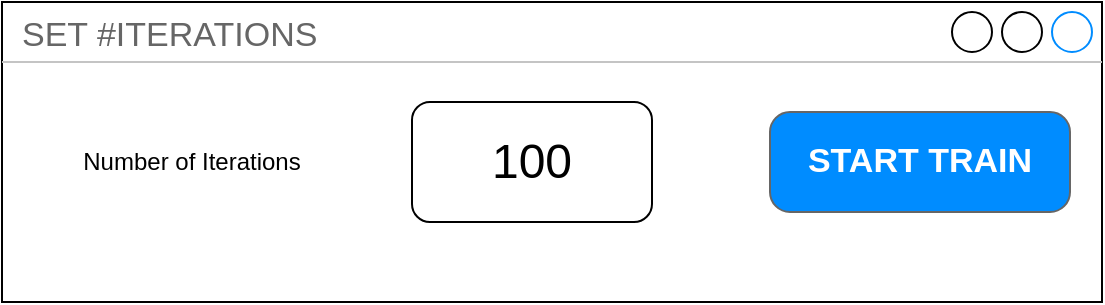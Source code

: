 <mxfile>
    <diagram name="Page-1" id="wer774QDCLdqPKFxQI3J">
        <mxGraphModel dx="694" dy="427" grid="1" gridSize="10" guides="1" tooltips="1" connect="1" arrows="1" fold="1" page="1" pageScale="1" pageWidth="827" pageHeight="1169" math="0" shadow="0">
            <root>
                <mxCell id="0"/>
                <mxCell id="1" parent="0"/>
                <mxCell id="6WH9wdnDkTbEMo3UKf4A-1" value="SET #ITERATIONS" style="strokeWidth=1;shadow=0;dashed=0;align=center;html=1;shape=mxgraph.mockup.containers.window;align=left;verticalAlign=top;spacingLeft=8;strokeColor2=#008cff;strokeColor3=#c4c4c4;fontColor=#666666;mainText=;fontSize=17;labelBackgroundColor=none;whiteSpace=wrap;" parent="1" vertex="1">
                    <mxGeometry x="130" y="50" width="550" height="150" as="geometry"/>
                </mxCell>
                <mxCell id="6WH9wdnDkTbEMo3UKf4A-3" value="Number of Iterations" style="text;html=1;strokeColor=none;fillColor=none;align=center;verticalAlign=middle;whiteSpace=wrap;rounded=0;" parent="1" vertex="1">
                    <mxGeometry x="150" y="115" width="150" height="30" as="geometry"/>
                </mxCell>
                <mxCell id="6WH9wdnDkTbEMo3UKf4A-4" value="START TRAIN" style="strokeWidth=1;shadow=0;dashed=0;align=center;html=1;shape=mxgraph.mockup.buttons.button;strokeColor=#666666;fontColor=#ffffff;mainText=;buttonStyle=round;fontSize=17;fontStyle=1;fillColor=#008cff;whiteSpace=wrap;" parent="1" vertex="1">
                    <mxGeometry x="514" y="105" width="150" height="50" as="geometry"/>
                </mxCell>
                <mxCell id="2" value="&lt;font style=&quot;font-size: 24px;&quot;&gt;100&lt;/font&gt;" style="rounded=1;whiteSpace=wrap;html=1;" vertex="1" parent="1">
                    <mxGeometry x="335" y="100" width="120" height="60" as="geometry"/>
                </mxCell>
            </root>
        </mxGraphModel>
    </diagram>
</mxfile>